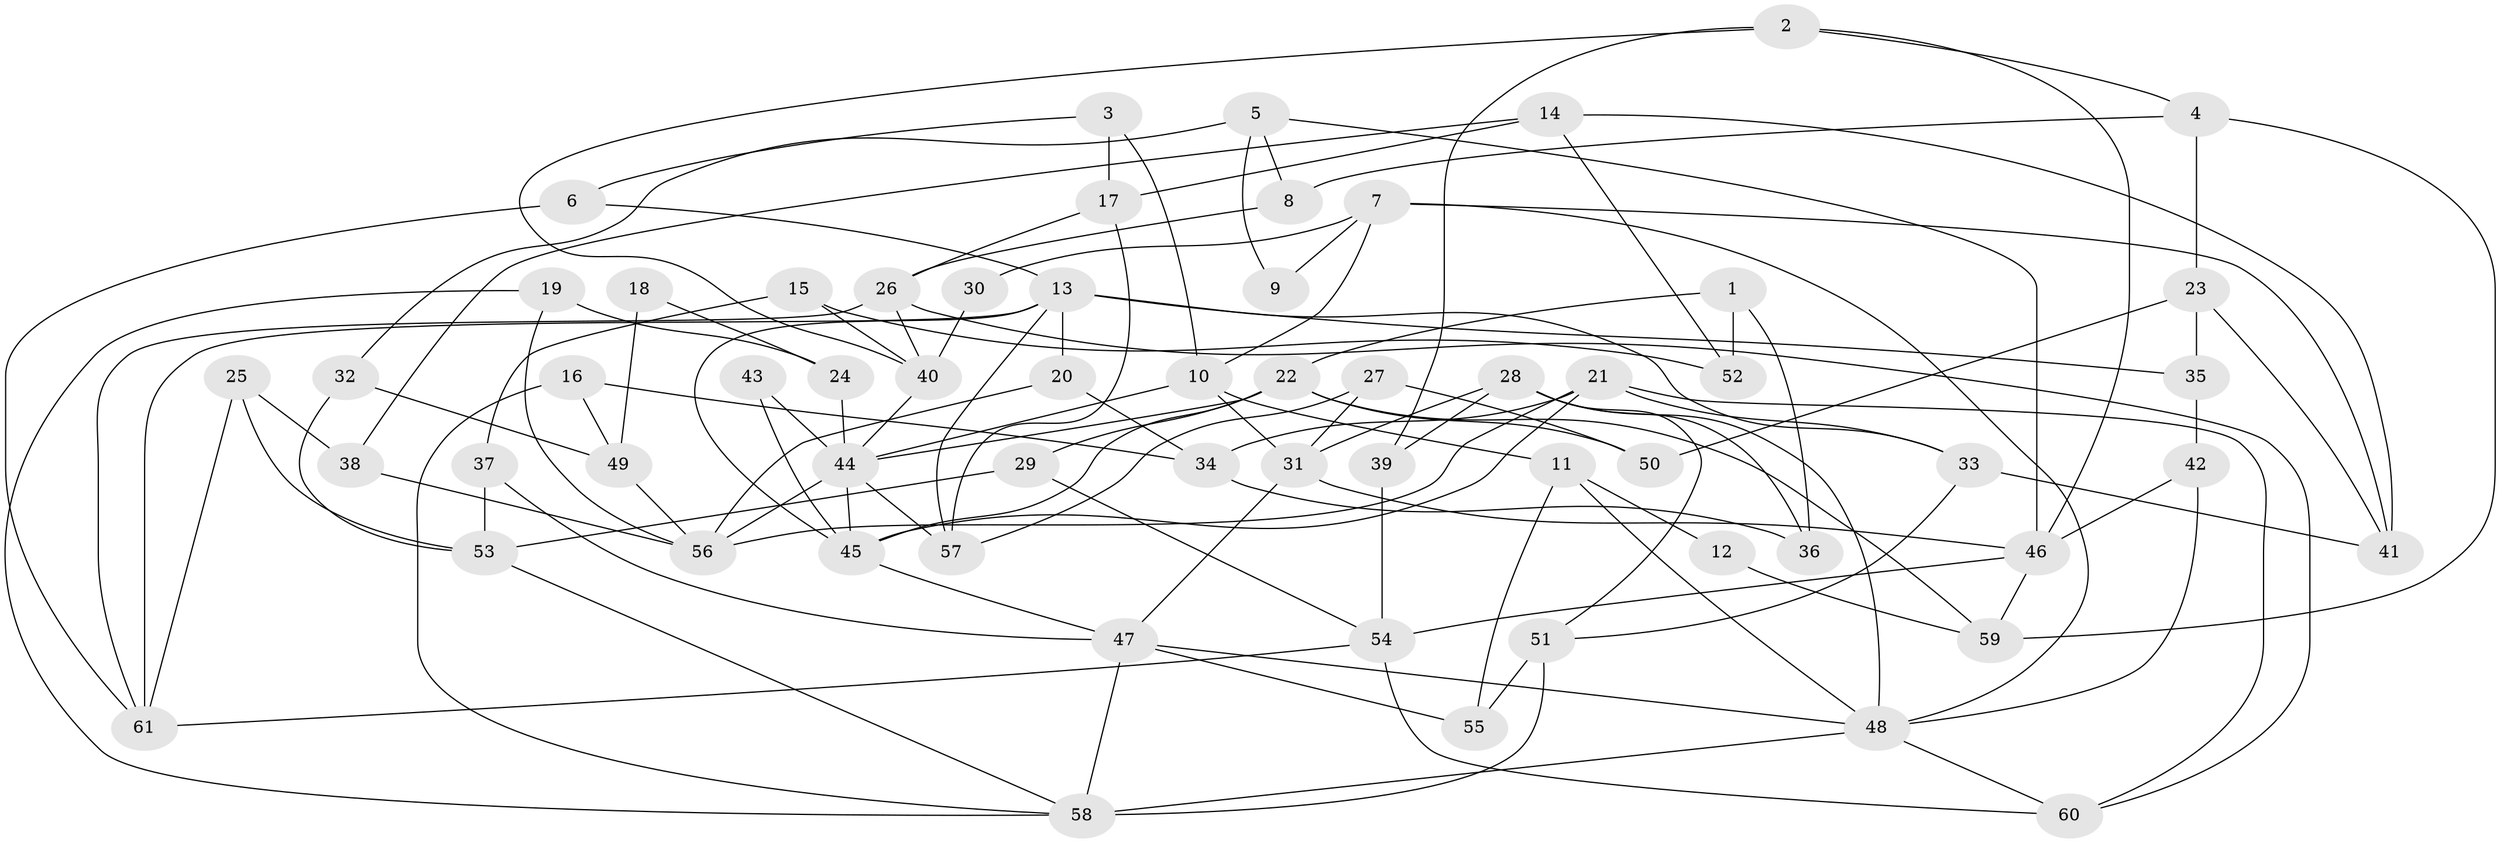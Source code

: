 // coarse degree distribution, {4: 0.20512820512820512, 3: 0.2564102564102564, 6: 0.07692307692307693, 7: 0.10256410256410256, 8: 0.1282051282051282, 5: 0.05128205128205128, 2: 0.10256410256410256, 11: 0.02564102564102564, 10: 0.02564102564102564, 9: 0.02564102564102564}
// Generated by graph-tools (version 1.1) at 2025/52/02/27/25 19:52:09]
// undirected, 61 vertices, 122 edges
graph export_dot {
graph [start="1"]
  node [color=gray90,style=filled];
  1;
  2;
  3;
  4;
  5;
  6;
  7;
  8;
  9;
  10;
  11;
  12;
  13;
  14;
  15;
  16;
  17;
  18;
  19;
  20;
  21;
  22;
  23;
  24;
  25;
  26;
  27;
  28;
  29;
  30;
  31;
  32;
  33;
  34;
  35;
  36;
  37;
  38;
  39;
  40;
  41;
  42;
  43;
  44;
  45;
  46;
  47;
  48;
  49;
  50;
  51;
  52;
  53;
  54;
  55;
  56;
  57;
  58;
  59;
  60;
  61;
  1 -- 22;
  1 -- 36;
  1 -- 52;
  2 -- 46;
  2 -- 39;
  2 -- 4;
  2 -- 40;
  3 -- 10;
  3 -- 6;
  3 -- 17;
  4 -- 23;
  4 -- 8;
  4 -- 59;
  5 -- 8;
  5 -- 46;
  5 -- 9;
  5 -- 32;
  6 -- 13;
  6 -- 61;
  7 -- 41;
  7 -- 48;
  7 -- 9;
  7 -- 10;
  7 -- 30;
  8 -- 26;
  10 -- 44;
  10 -- 11;
  10 -- 31;
  11 -- 55;
  11 -- 12;
  11 -- 48;
  12 -- 59;
  13 -- 57;
  13 -- 45;
  13 -- 20;
  13 -- 33;
  13 -- 35;
  13 -- 61;
  14 -- 17;
  14 -- 52;
  14 -- 38;
  14 -- 41;
  15 -- 40;
  15 -- 37;
  15 -- 52;
  16 -- 34;
  16 -- 49;
  16 -- 58;
  17 -- 26;
  17 -- 57;
  18 -- 49;
  18 -- 24;
  19 -- 56;
  19 -- 58;
  19 -- 24;
  20 -- 56;
  20 -- 34;
  21 -- 33;
  21 -- 45;
  21 -- 34;
  21 -- 56;
  21 -- 60;
  22 -- 59;
  22 -- 44;
  22 -- 29;
  22 -- 45;
  22 -- 50;
  23 -- 41;
  23 -- 50;
  23 -- 35;
  24 -- 44;
  25 -- 53;
  25 -- 61;
  25 -- 38;
  26 -- 61;
  26 -- 60;
  26 -- 40;
  27 -- 31;
  27 -- 57;
  27 -- 50;
  28 -- 48;
  28 -- 31;
  28 -- 36;
  28 -- 39;
  28 -- 51;
  29 -- 54;
  29 -- 53;
  30 -- 40;
  31 -- 47;
  31 -- 46;
  32 -- 53;
  32 -- 49;
  33 -- 51;
  33 -- 41;
  34 -- 36;
  35 -- 42;
  37 -- 53;
  37 -- 47;
  38 -- 56;
  39 -- 54;
  40 -- 44;
  42 -- 48;
  42 -- 46;
  43 -- 44;
  43 -- 45;
  44 -- 56;
  44 -- 45;
  44 -- 57;
  45 -- 47;
  46 -- 54;
  46 -- 59;
  47 -- 48;
  47 -- 55;
  47 -- 58;
  48 -- 58;
  48 -- 60;
  49 -- 56;
  51 -- 58;
  51 -- 55;
  53 -- 58;
  54 -- 60;
  54 -- 61;
}
